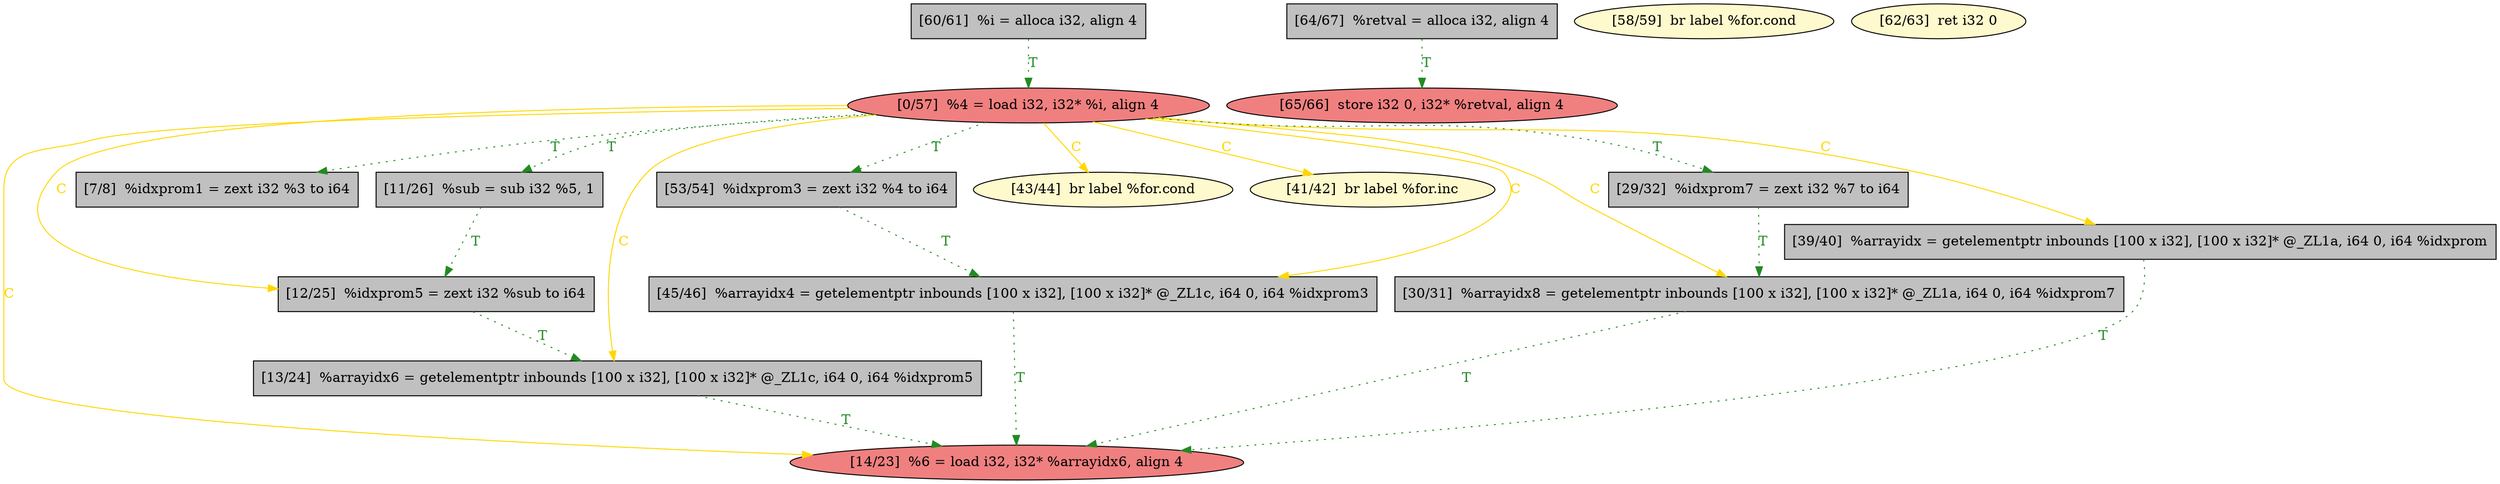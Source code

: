 
digraph G {


node85 [fillcolor=lightcoral,label="[0/57]  %4 = load i32, i32* %i, align 4",shape=ellipse,style=filled ]
node72 [fillcolor=grey,label="[11/26]  %sub = sub i32 %5, 1",shape=rectangle,style=filled ]
node71 [fillcolor=grey,label="[64/67]  %retval = alloca i32, align 4",shape=rectangle,style=filled ]
node68 [fillcolor=grey,label="[13/24]  %arrayidx6 = getelementptr inbounds [100 x i32], [100 x i32]* @_ZL1c, i64 0, i64 %idxprom5",shape=rectangle,style=filled ]
node73 [fillcolor=grey,label="[7/8]  %idxprom1 = zext i32 %3 to i64",shape=rectangle,style=filled ]
node69 [fillcolor=lightcoral,label="[65/66]  store i32 0, i32* %retval, align 4",shape=ellipse,style=filled ]
node76 [fillcolor=grey,label="[45/46]  %arrayidx4 = getelementptr inbounds [100 x i32], [100 x i32]* @_ZL1c, i64 0, i64 %idxprom3",shape=rectangle,style=filled ]
node74 [fillcolor=lightcoral,label="[14/23]  %6 = load i32, i32* %arrayidx6, align 4",shape=ellipse,style=filled ]
node75 [fillcolor=grey,label="[53/54]  %idxprom3 = zext i32 %4 to i64",shape=rectangle,style=filled ]
node77 [fillcolor=lemonchiffon,label="[43/44]  br label %for.cond",shape=ellipse,style=filled ]
node78 [fillcolor=lemonchiffon,label="[41/42]  br label %for.inc",shape=ellipse,style=filled ]
node83 [fillcolor=grey,label="[30/31]  %arrayidx8 = getelementptr inbounds [100 x i32], [100 x i32]* @_ZL1a, i64 0, i64 %idxprom7",shape=rectangle,style=filled ]
node80 [fillcolor=grey,label="[39/40]  %arrayidx = getelementptr inbounds [100 x i32], [100 x i32]* @_ZL1a, i64 0, i64 %idxprom",shape=rectangle,style=filled ]
node79 [fillcolor=grey,label="[60/61]  %i = alloca i32, align 4",shape=rectangle,style=filled ]
node84 [fillcolor=lemonchiffon,label="[58/59]  br label %for.cond",shape=ellipse,style=filled ]
node81 [fillcolor=grey,label="[29/32]  %idxprom7 = zext i32 %7 to i64",shape=rectangle,style=filled ]
node70 [fillcolor=lemonchiffon,label="[62/63]  ret i32 0",shape=ellipse,style=filled ]
node82 [fillcolor=grey,label="[12/25]  %idxprom5 = zext i32 %sub to i64",shape=rectangle,style=filled ]

node85->node76 [color=gold,label="C",fontcolor=gold ]
node85->node75 [style=dotted,color=forestgreen,label="T",penwidth=1.0,fontcolor=forestgreen ]
node80->node74 [style=dotted,color=forestgreen,label="T",penwidth=1.0,fontcolor=forestgreen ]
node85->node77 [color=gold,label="C",fontcolor=gold ]
node71->node69 [style=dotted,color=forestgreen,label="T",penwidth=1.0,fontcolor=forestgreen ]
node85->node74 [color=gold,label="C",fontcolor=gold ]
node85->node82 [color=gold,label="C",fontcolor=gold ]
node72->node82 [style=dotted,color=forestgreen,label="T",penwidth=1.0,fontcolor=forestgreen ]
node85->node68 [color=gold,label="C",fontcolor=gold ]
node85->node78 [color=gold,label="C",fontcolor=gold ]
node75->node76 [style=dotted,color=forestgreen,label="T",penwidth=1.0,fontcolor=forestgreen ]
node85->node83 [color=gold,label="C",fontcolor=gold ]
node68->node74 [style=dotted,color=forestgreen,label="T",penwidth=1.0,fontcolor=forestgreen ]
node83->node74 [style=dotted,color=forestgreen,label="T",penwidth=1.0,fontcolor=forestgreen ]
node79->node85 [style=dotted,color=forestgreen,label="T",penwidth=1.0,fontcolor=forestgreen ]
node85->node72 [style=dotted,color=forestgreen,label="T",penwidth=1.0,fontcolor=forestgreen ]
node81->node83 [style=dotted,color=forestgreen,label="T",penwidth=1.0,fontcolor=forestgreen ]
node82->node68 [style=dotted,color=forestgreen,label="T",penwidth=1.0,fontcolor=forestgreen ]
node85->node81 [style=dotted,color=forestgreen,label="T",penwidth=1.0,fontcolor=forestgreen ]
node76->node74 [style=dotted,color=forestgreen,label="T",penwidth=1.0,fontcolor=forestgreen ]
node85->node80 [color=gold,label="C",fontcolor=gold ]
node85->node73 [style=dotted,color=forestgreen,label="T",penwidth=1.0,fontcolor=forestgreen ]


}
